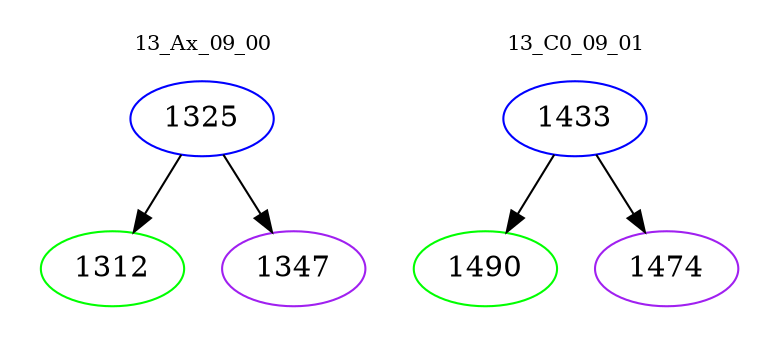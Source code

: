 digraph{
subgraph cluster_0 {
color = white
label = "13_Ax_09_00";
fontsize=10;
T0_1325 [label="1325", color="blue"]
T0_1325 -> T0_1312 [color="black"]
T0_1312 [label="1312", color="green"]
T0_1325 -> T0_1347 [color="black"]
T0_1347 [label="1347", color="purple"]
}
subgraph cluster_1 {
color = white
label = "13_C0_09_01";
fontsize=10;
T1_1433 [label="1433", color="blue"]
T1_1433 -> T1_1490 [color="black"]
T1_1490 [label="1490", color="green"]
T1_1433 -> T1_1474 [color="black"]
T1_1474 [label="1474", color="purple"]
}
}
